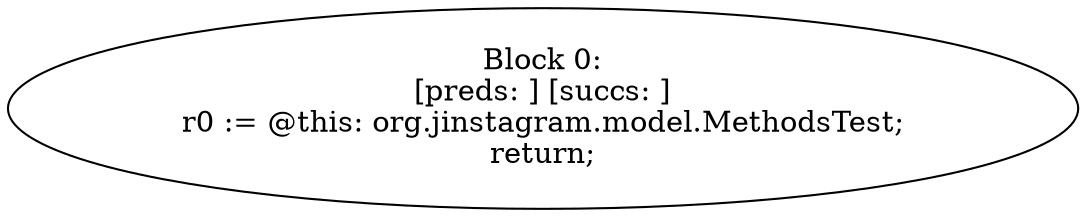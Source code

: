 digraph "unitGraph" {
    "Block 0:
[preds: ] [succs: ]
r0 := @this: org.jinstagram.model.MethodsTest;
return;
"
}
